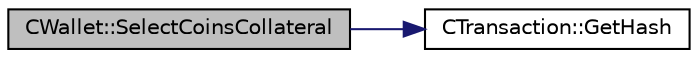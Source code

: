 digraph "CWallet::SelectCoinsCollateral"
{
  edge [fontname="Helvetica",fontsize="10",labelfontname="Helvetica",labelfontsize="10"];
  node [fontname="Helvetica",fontsize="10",shape=record];
  rankdir="LR";
  Node1280 [label="CWallet::SelectCoinsCollateral",height=0.2,width=0.4,color="black", fillcolor="grey75", style="filled", fontcolor="black"];
  Node1280 -> Node1281 [color="midnightblue",fontsize="10",style="solid",fontname="Helvetica"];
  Node1281 [label="CTransaction::GetHash",height=0.2,width=0.4,color="black", fillcolor="white", style="filled",URL="$class_c_transaction.html#a7efd1379de830341417c0bfa23a149aa"];
}

